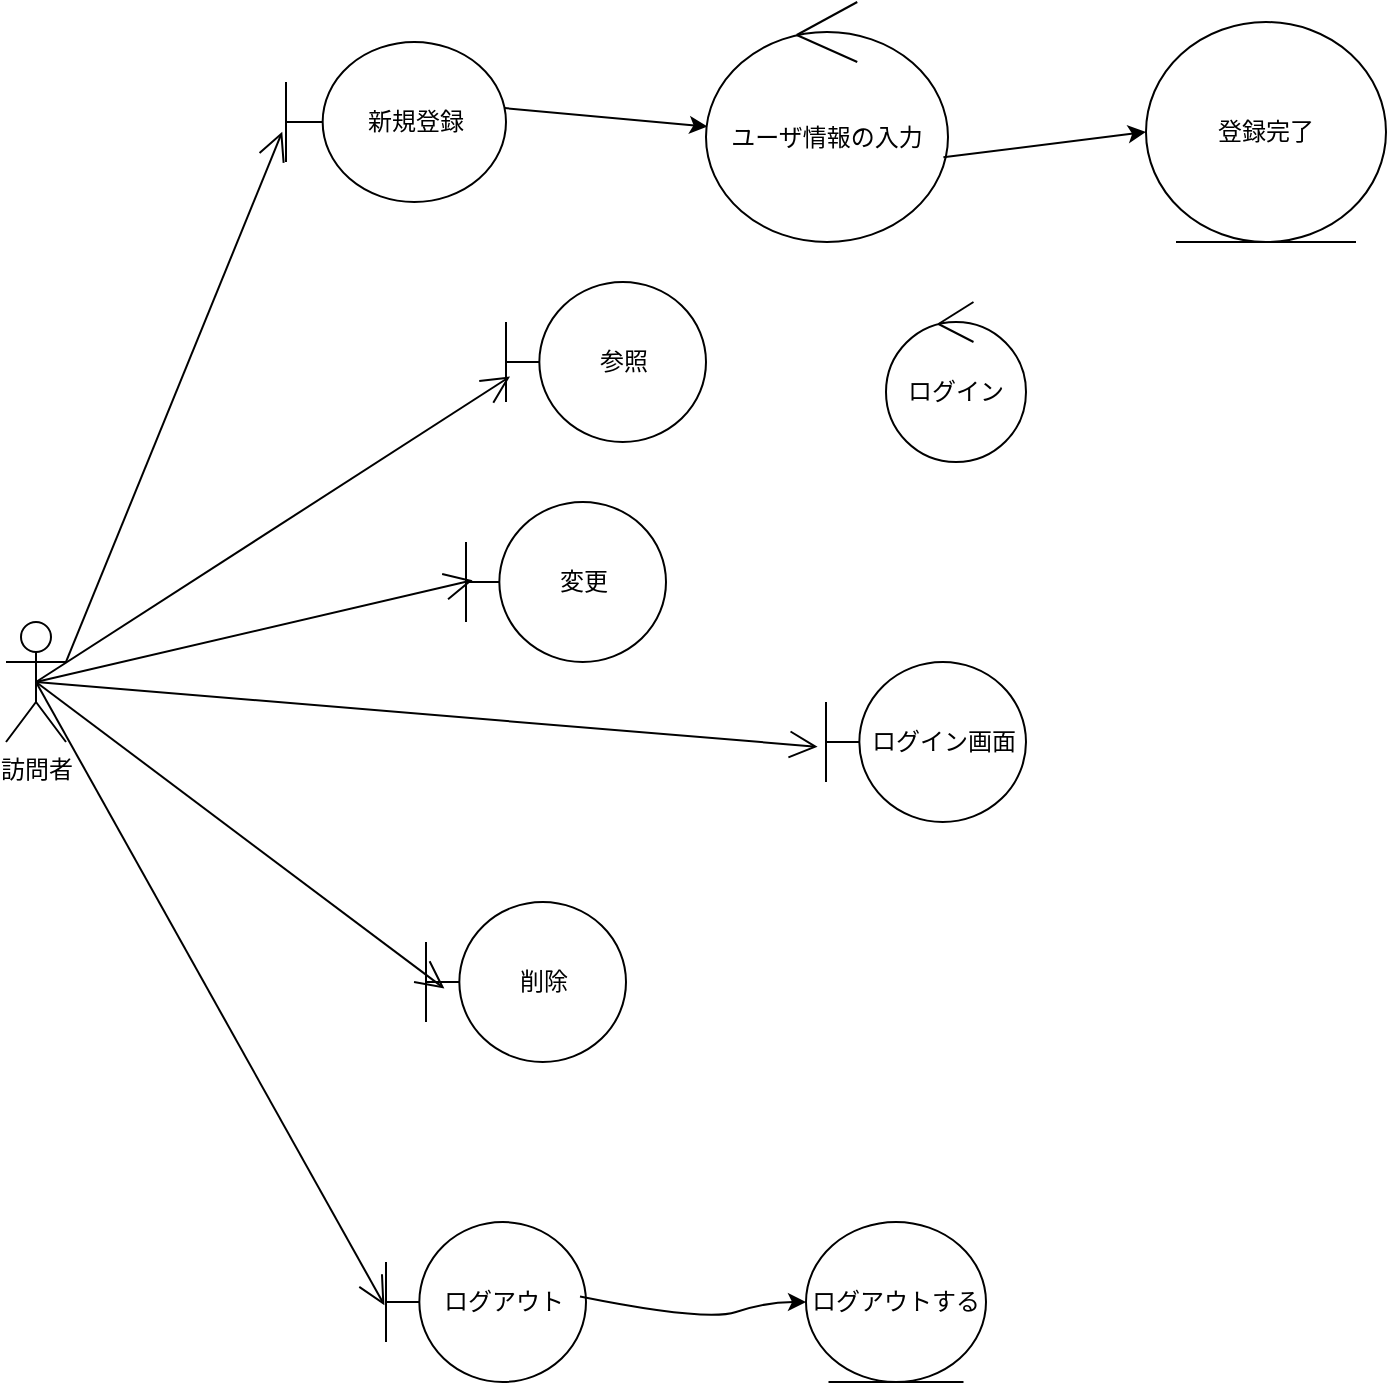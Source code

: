 <mxfile>
    <diagram id="6ut64yFbD8Lq4hzKwgBt" name="ページ1">
        <mxGraphModel dx="736" dy="466" grid="1" gridSize="10" guides="1" tooltips="1" connect="1" arrows="1" fold="1" page="1" pageScale="1" pageWidth="827" pageHeight="1169" math="0" shadow="0">
            <root>
                <mxCell id="0"/>
                <mxCell id="1" parent="0"/>
                <mxCell id="8WFfe0K-qe_epKbG1VeS-6" value="訪問者" style="shape=umlActor;verticalLabelPosition=bottom;verticalAlign=top;html=1;outlineConnect=0;" parent="1" vertex="1">
                    <mxGeometry x="10" y="330" width="30" height="60" as="geometry"/>
                </mxCell>
                <mxCell id="8WFfe0K-qe_epKbG1VeS-7" value="変更" style="shape=umlBoundary;whiteSpace=wrap;html=1;" parent="1" vertex="1">
                    <mxGeometry x="240" y="270" width="100" height="80" as="geometry"/>
                </mxCell>
                <mxCell id="8WFfe0K-qe_epKbG1VeS-8" value="参照" style="shape=umlBoundary;whiteSpace=wrap;html=1;" parent="1" vertex="1">
                    <mxGeometry x="260" y="160" width="100" height="80" as="geometry"/>
                </mxCell>
                <mxCell id="8WFfe0K-qe_epKbG1VeS-9" value="新規登録" style="shape=umlBoundary;whiteSpace=wrap;html=1;" parent="1" vertex="1">
                    <mxGeometry x="150" y="40" width="110" height="80" as="geometry"/>
                </mxCell>
                <mxCell id="8WFfe0K-qe_epKbG1VeS-10" value="削除" style="shape=umlBoundary;whiteSpace=wrap;html=1;" parent="1" vertex="1">
                    <mxGeometry x="220" y="470" width="100" height="80" as="geometry"/>
                </mxCell>
                <mxCell id="8WFfe0K-qe_epKbG1VeS-11" value="ログイン画面" style="shape=umlBoundary;whiteSpace=wrap;html=1;" parent="1" vertex="1">
                    <mxGeometry x="420" y="350" width="100" height="80" as="geometry"/>
                </mxCell>
                <mxCell id="8WFfe0K-qe_epKbG1VeS-12" value="ログアウト" style="shape=umlBoundary;whiteSpace=wrap;html=1;" parent="1" vertex="1">
                    <mxGeometry x="200" y="630" width="100" height="80" as="geometry"/>
                </mxCell>
                <mxCell id="8WFfe0K-qe_epKbG1VeS-13" value="" style="endArrow=open;endFill=1;endSize=12;html=1;rounded=0;entryX=-0.017;entryY=0.561;entryDx=0;entryDy=0;entryPerimeter=0;exitX=1;exitY=0.333;exitDx=0;exitDy=0;exitPerimeter=0;" parent="1" source="8WFfe0K-qe_epKbG1VeS-6" target="8WFfe0K-qe_epKbG1VeS-9" edge="1">
                    <mxGeometry width="160" relative="1" as="geometry">
                        <mxPoint x="80" y="330" as="sourcePoint"/>
                        <mxPoint x="240" y="330" as="targetPoint"/>
                    </mxGeometry>
                </mxCell>
                <mxCell id="8WFfe0K-qe_epKbG1VeS-14" value="" style="endArrow=open;endFill=1;endSize=12;html=1;rounded=0;exitX=0.5;exitY=0.5;exitDx=0;exitDy=0;exitPerimeter=0;entryX=0.02;entryY=0.591;entryDx=0;entryDy=0;entryPerimeter=0;" parent="1" source="8WFfe0K-qe_epKbG1VeS-6" target="8WFfe0K-qe_epKbG1VeS-8" edge="1">
                    <mxGeometry width="160" relative="1" as="geometry">
                        <mxPoint x="80" y="330" as="sourcePoint"/>
                        <mxPoint x="190" y="232" as="targetPoint"/>
                    </mxGeometry>
                </mxCell>
                <mxCell id="8WFfe0K-qe_epKbG1VeS-15" value="" style="endArrow=open;endFill=1;endSize=12;html=1;rounded=0;entryX=0.033;entryY=0.489;entryDx=0;entryDy=0;entryPerimeter=0;exitX=0.5;exitY=0.5;exitDx=0;exitDy=0;exitPerimeter=0;" parent="1" source="8WFfe0K-qe_epKbG1VeS-6" target="8WFfe0K-qe_epKbG1VeS-7" edge="1">
                    <mxGeometry width="160" relative="1" as="geometry">
                        <mxPoint x="90" y="330" as="sourcePoint"/>
                        <mxPoint x="610" y="249.38" as="targetPoint"/>
                    </mxGeometry>
                </mxCell>
                <mxCell id="8WFfe0K-qe_epKbG1VeS-16" value="" style="endArrow=open;endFill=1;endSize=12;html=1;rounded=0;exitX=0.5;exitY=0.5;exitDx=0;exitDy=0;exitPerimeter=0;entryX=0.092;entryY=0.541;entryDx=0;entryDy=0;entryPerimeter=0;" parent="1" source="8WFfe0K-qe_epKbG1VeS-6" target="8WFfe0K-qe_epKbG1VeS-10" edge="1">
                    <mxGeometry width="160" relative="1" as="geometry">
                        <mxPoint x="460" y="259.38" as="sourcePoint"/>
                        <mxPoint x="620" y="259.38" as="targetPoint"/>
                    </mxGeometry>
                </mxCell>
                <mxCell id="8WFfe0K-qe_epKbG1VeS-17" value="" style="endArrow=open;endFill=1;endSize=12;html=1;rounded=0;exitX=0.5;exitY=0.5;exitDx=0;exitDy=0;exitPerimeter=0;entryX=-0.042;entryY=0.53;entryDx=0;entryDy=0;entryPerimeter=0;" parent="1" source="8WFfe0K-qe_epKbG1VeS-6" target="8WFfe0K-qe_epKbG1VeS-11" edge="1">
                    <mxGeometry width="160" relative="1" as="geometry">
                        <mxPoint x="470" y="269.38" as="sourcePoint"/>
                        <mxPoint x="630" y="269.38" as="targetPoint"/>
                    </mxGeometry>
                </mxCell>
                <mxCell id="8WFfe0K-qe_epKbG1VeS-18" value="" style="endArrow=open;endFill=1;endSize=12;html=1;rounded=0;exitX=0.5;exitY=0.5;exitDx=0;exitDy=0;exitPerimeter=0;entryX=-0.008;entryY=0.52;entryDx=0;entryDy=0;entryPerimeter=0;" parent="1" source="8WFfe0K-qe_epKbG1VeS-6" target="8WFfe0K-qe_epKbG1VeS-12" edge="1">
                    <mxGeometry width="160" relative="1" as="geometry">
                        <mxPoint x="480" y="279.38" as="sourcePoint"/>
                        <mxPoint x="640" y="279.38" as="targetPoint"/>
                    </mxGeometry>
                </mxCell>
                <mxCell id="8WFfe0K-qe_epKbG1VeS-21" value="ログアウトする" style="ellipse;shape=umlEntity;whiteSpace=wrap;html=1;" parent="1" vertex="1">
                    <mxGeometry x="410" y="630" width="90" height="80" as="geometry"/>
                </mxCell>
                <mxCell id="8WFfe0K-qe_epKbG1VeS-22" value="" style="curved=1;endArrow=classic;html=1;rounded=0;exitX=0.97;exitY=0.466;exitDx=0;exitDy=0;exitPerimeter=0;" parent="1" source="8WFfe0K-qe_epKbG1VeS-12" target="8WFfe0K-qe_epKbG1VeS-21" edge="1">
                    <mxGeometry width="50" height="50" relative="1" as="geometry">
                        <mxPoint x="390" y="720" as="sourcePoint"/>
                        <mxPoint x="440" y="670" as="targetPoint"/>
                        <Array as="points">
                            <mxPoint x="360" y="680"/>
                            <mxPoint x="390" y="670"/>
                        </Array>
                    </mxGeometry>
                </mxCell>
                <mxCell id="8WFfe0K-qe_epKbG1VeS-23" value="ユーザ情報の入力" style="ellipse;shape=umlControl;whiteSpace=wrap;html=1;" parent="1" vertex="1">
                    <mxGeometry x="360" y="20" width="121" height="120" as="geometry"/>
                </mxCell>
                <mxCell id="8WFfe0K-qe_epKbG1VeS-24" value="登録完了" style="ellipse;shape=umlEntity;whiteSpace=wrap;html=1;" parent="1" vertex="1">
                    <mxGeometry x="580" y="30" width="120" height="110" as="geometry"/>
                </mxCell>
                <mxCell id="2" value="" style="endArrow=classic;html=1;entryX=0.006;entryY=0.519;entryDx=0;entryDy=0;entryPerimeter=0;exitX=0.994;exitY=0.413;exitDx=0;exitDy=0;exitPerimeter=0;" parent="1" source="8WFfe0K-qe_epKbG1VeS-9" target="8WFfe0K-qe_epKbG1VeS-23" edge="1">
                    <mxGeometry width="50" height="50" relative="1" as="geometry">
                        <mxPoint x="350" y="240" as="sourcePoint"/>
                        <mxPoint x="400" y="190" as="targetPoint"/>
                    </mxGeometry>
                </mxCell>
                <mxCell id="3" value="" style="endArrow=classic;html=1;entryX=0;entryY=0.5;entryDx=0;entryDy=0;exitX=0.981;exitY=0.647;exitDx=0;exitDy=0;exitPerimeter=0;" parent="1" source="8WFfe0K-qe_epKbG1VeS-23" target="8WFfe0K-qe_epKbG1VeS-24" edge="1">
                    <mxGeometry width="50" height="50" relative="1" as="geometry">
                        <mxPoint x="470" y="140" as="sourcePoint"/>
                        <mxPoint x="520" y="90" as="targetPoint"/>
                    </mxGeometry>
                </mxCell>
                <mxCell id="4" value="ログイン" style="ellipse;shape=umlControl;whiteSpace=wrap;html=1;" parent="1" vertex="1">
                    <mxGeometry x="450" y="170" width="70" height="80" as="geometry"/>
                </mxCell>
            </root>
        </mxGraphModel>
    </diagram>
</mxfile>